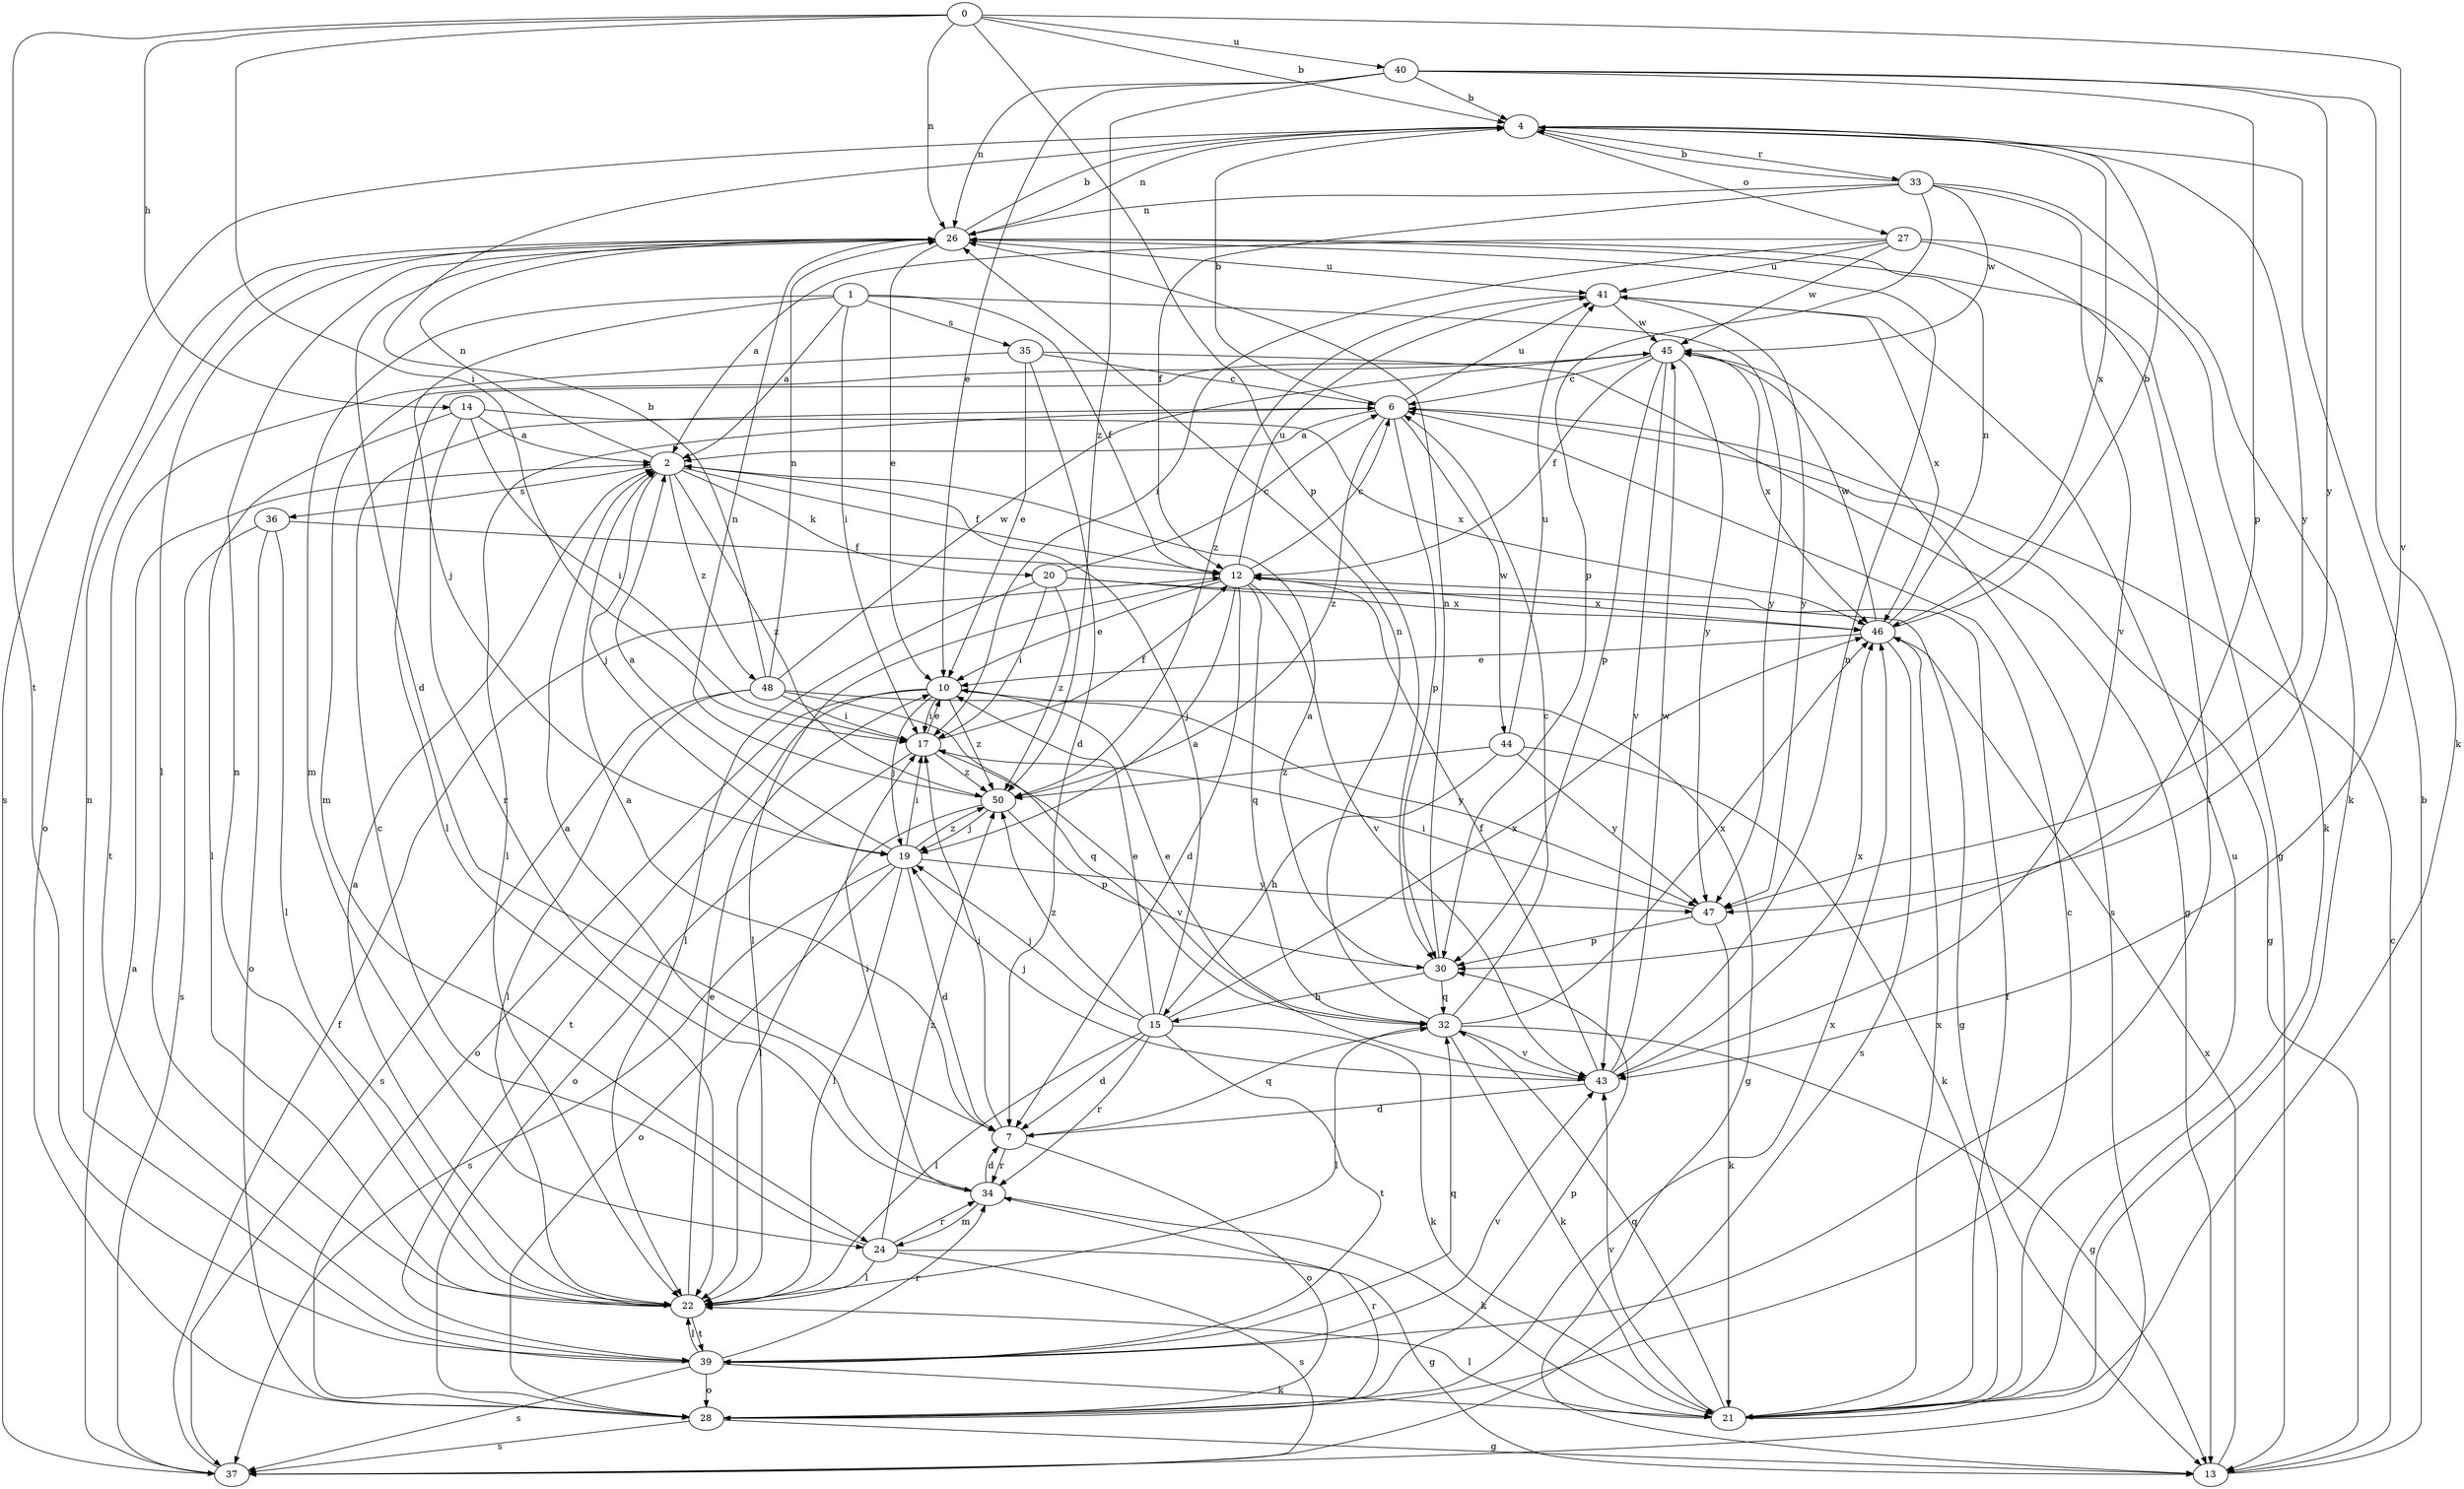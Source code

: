 strict digraph  {
0;
1;
2;
4;
6;
7;
10;
12;
13;
14;
15;
17;
19;
20;
21;
22;
24;
26;
27;
28;
30;
32;
33;
34;
35;
36;
37;
39;
40;
41;
43;
44;
45;
46;
47;
48;
50;
0 -> 4  [label=b];
0 -> 14  [label=h];
0 -> 17  [label=i];
0 -> 26  [label=n];
0 -> 30  [label=p];
0 -> 39  [label=t];
0 -> 40  [label=u];
0 -> 43  [label=v];
1 -> 2  [label=a];
1 -> 12  [label=f];
1 -> 17  [label=i];
1 -> 19  [label=j];
1 -> 24  [label=m];
1 -> 35  [label=s];
1 -> 47  [label=y];
2 -> 12  [label=f];
2 -> 19  [label=j];
2 -> 20  [label=k];
2 -> 26  [label=n];
2 -> 36  [label=s];
2 -> 48  [label=z];
2 -> 50  [label=z];
4 -> 26  [label=n];
4 -> 27  [label=o];
4 -> 33  [label=r];
4 -> 37  [label=s];
4 -> 46  [label=x];
4 -> 47  [label=y];
6 -> 2  [label=a];
6 -> 4  [label=b];
6 -> 13  [label=g];
6 -> 22  [label=l];
6 -> 30  [label=p];
6 -> 41  [label=u];
6 -> 44  [label=w];
6 -> 50  [label=z];
7 -> 2  [label=a];
7 -> 17  [label=i];
7 -> 28  [label=o];
7 -> 32  [label=q];
7 -> 34  [label=r];
10 -> 17  [label=i];
10 -> 19  [label=j];
10 -> 28  [label=o];
10 -> 39  [label=t];
10 -> 47  [label=y];
10 -> 50  [label=z];
12 -> 6  [label=c];
12 -> 7  [label=d];
12 -> 10  [label=e];
12 -> 19  [label=j];
12 -> 22  [label=l];
12 -> 32  [label=q];
12 -> 41  [label=u];
12 -> 43  [label=v];
12 -> 46  [label=x];
13 -> 4  [label=b];
13 -> 6  [label=c];
13 -> 46  [label=x];
14 -> 2  [label=a];
14 -> 17  [label=i];
14 -> 22  [label=l];
14 -> 34  [label=r];
14 -> 46  [label=x];
15 -> 2  [label=a];
15 -> 7  [label=d];
15 -> 10  [label=e];
15 -> 19  [label=j];
15 -> 21  [label=k];
15 -> 22  [label=l];
15 -> 34  [label=r];
15 -> 39  [label=t];
15 -> 46  [label=x];
15 -> 50  [label=z];
17 -> 10  [label=e];
17 -> 12  [label=f];
17 -> 28  [label=o];
17 -> 43  [label=v];
17 -> 50  [label=z];
19 -> 2  [label=a];
19 -> 7  [label=d];
19 -> 17  [label=i];
19 -> 22  [label=l];
19 -> 28  [label=o];
19 -> 37  [label=s];
19 -> 47  [label=y];
19 -> 50  [label=z];
20 -> 6  [label=c];
20 -> 13  [label=g];
20 -> 17  [label=i];
20 -> 22  [label=l];
20 -> 46  [label=x];
20 -> 50  [label=z];
21 -> 12  [label=f];
21 -> 22  [label=l];
21 -> 32  [label=q];
21 -> 41  [label=u];
21 -> 43  [label=v];
21 -> 46  [label=x];
22 -> 2  [label=a];
22 -> 10  [label=e];
22 -> 26  [label=n];
22 -> 39  [label=t];
24 -> 6  [label=c];
24 -> 13  [label=g];
24 -> 22  [label=l];
24 -> 34  [label=r];
24 -> 37  [label=s];
24 -> 50  [label=z];
26 -> 4  [label=b];
26 -> 7  [label=d];
26 -> 10  [label=e];
26 -> 13  [label=g];
26 -> 22  [label=l];
26 -> 28  [label=o];
26 -> 41  [label=u];
27 -> 2  [label=a];
27 -> 17  [label=i];
27 -> 21  [label=k];
27 -> 39  [label=t];
27 -> 41  [label=u];
27 -> 45  [label=w];
28 -> 6  [label=c];
28 -> 13  [label=g];
28 -> 30  [label=p];
28 -> 34  [label=r];
28 -> 37  [label=s];
28 -> 46  [label=x];
30 -> 2  [label=a];
30 -> 15  [label=h];
30 -> 26  [label=n];
30 -> 32  [label=q];
32 -> 6  [label=c];
32 -> 10  [label=e];
32 -> 13  [label=g];
32 -> 21  [label=k];
32 -> 22  [label=l];
32 -> 26  [label=n];
32 -> 43  [label=v];
32 -> 46  [label=x];
33 -> 4  [label=b];
33 -> 12  [label=f];
33 -> 21  [label=k];
33 -> 26  [label=n];
33 -> 30  [label=p];
33 -> 43  [label=v];
33 -> 45  [label=w];
34 -> 2  [label=a];
34 -> 7  [label=d];
34 -> 17  [label=i];
34 -> 21  [label=k];
34 -> 24  [label=m];
35 -> 6  [label=c];
35 -> 7  [label=d];
35 -> 10  [label=e];
35 -> 13  [label=g];
35 -> 39  [label=t];
36 -> 12  [label=f];
36 -> 22  [label=l];
36 -> 28  [label=o];
36 -> 37  [label=s];
37 -> 2  [label=a];
37 -> 12  [label=f];
39 -> 21  [label=k];
39 -> 22  [label=l];
39 -> 26  [label=n];
39 -> 28  [label=o];
39 -> 32  [label=q];
39 -> 34  [label=r];
39 -> 37  [label=s];
39 -> 43  [label=v];
40 -> 4  [label=b];
40 -> 10  [label=e];
40 -> 21  [label=k];
40 -> 26  [label=n];
40 -> 30  [label=p];
40 -> 47  [label=y];
40 -> 50  [label=z];
41 -> 45  [label=w];
41 -> 46  [label=x];
41 -> 47  [label=y];
41 -> 50  [label=z];
43 -> 7  [label=d];
43 -> 12  [label=f];
43 -> 19  [label=j];
43 -> 26  [label=n];
43 -> 45  [label=w];
43 -> 46  [label=x];
44 -> 15  [label=h];
44 -> 21  [label=k];
44 -> 41  [label=u];
44 -> 47  [label=y];
44 -> 50  [label=z];
45 -> 6  [label=c];
45 -> 12  [label=f];
45 -> 22  [label=l];
45 -> 24  [label=m];
45 -> 30  [label=p];
45 -> 37  [label=s];
45 -> 43  [label=v];
45 -> 46  [label=x];
45 -> 47  [label=y];
46 -> 4  [label=b];
46 -> 10  [label=e];
46 -> 26  [label=n];
46 -> 37  [label=s];
46 -> 45  [label=w];
47 -> 17  [label=i];
47 -> 21  [label=k];
47 -> 30  [label=p];
48 -> 4  [label=b];
48 -> 13  [label=g];
48 -> 17  [label=i];
48 -> 22  [label=l];
48 -> 26  [label=n];
48 -> 32  [label=q];
48 -> 37  [label=s];
48 -> 45  [label=w];
50 -> 19  [label=j];
50 -> 22  [label=l];
50 -> 26  [label=n];
50 -> 30  [label=p];
}
